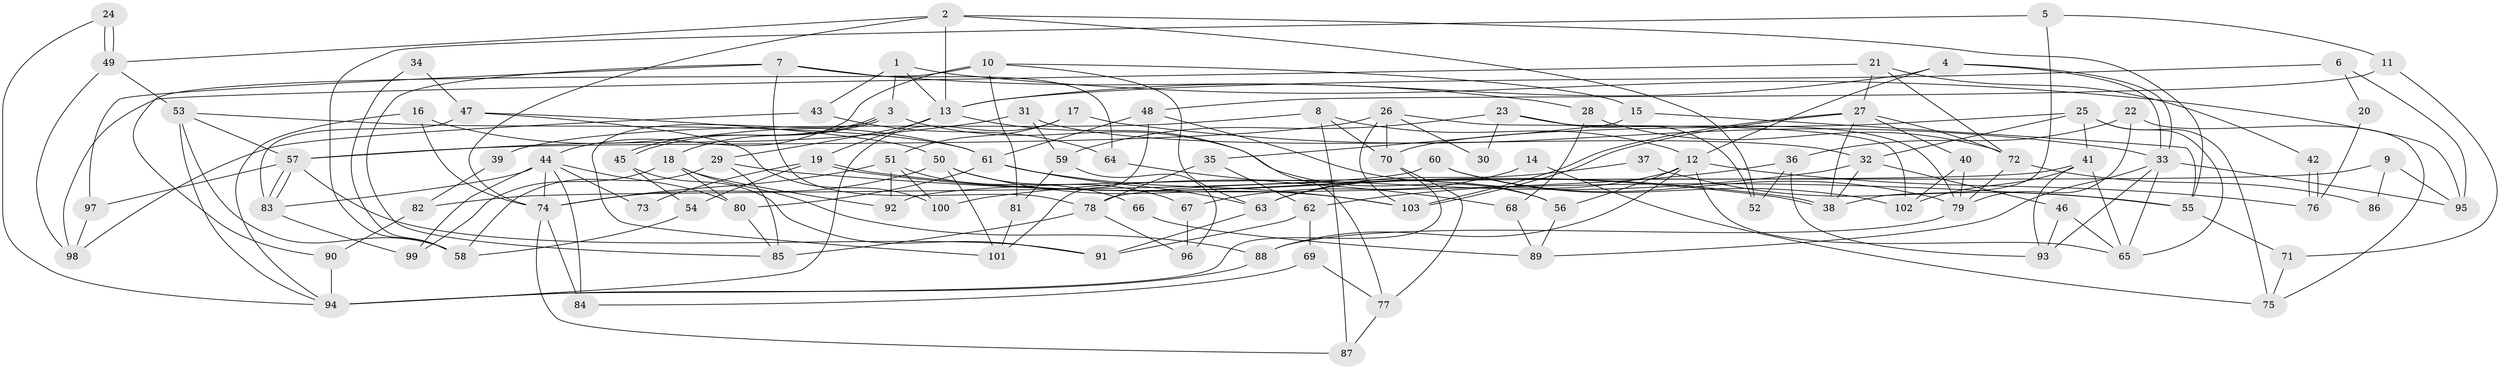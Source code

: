 // coarse degree distribution, {10: 0.09090909090909091, 19: 0.030303030303030304, 12: 0.030303030303030304, 6: 0.15151515151515152, 3: 0.18181818181818182, 7: 0.06060606060606061, 4: 0.09090909090909091, 5: 0.09090909090909091, 14: 0.030303030303030304, 9: 0.06060606060606061, 2: 0.12121212121212122, 11: 0.030303030303030304, 13: 0.030303030303030304}
// Generated by graph-tools (version 1.1) at 2025/18/03/04/25 18:18:35]
// undirected, 103 vertices, 206 edges
graph export_dot {
graph [start="1"]
  node [color=gray90,style=filled];
  1;
  2;
  3;
  4;
  5;
  6;
  7;
  8;
  9;
  10;
  11;
  12;
  13;
  14;
  15;
  16;
  17;
  18;
  19;
  20;
  21;
  22;
  23;
  24;
  25;
  26;
  27;
  28;
  29;
  30;
  31;
  32;
  33;
  34;
  35;
  36;
  37;
  38;
  39;
  40;
  41;
  42;
  43;
  44;
  45;
  46;
  47;
  48;
  49;
  50;
  51;
  52;
  53;
  54;
  55;
  56;
  57;
  58;
  59;
  60;
  61;
  62;
  63;
  64;
  65;
  66;
  67;
  68;
  69;
  70;
  71;
  72;
  73;
  74;
  75;
  76;
  77;
  78;
  79;
  80;
  81;
  82;
  83;
  84;
  85;
  86;
  87;
  88;
  89;
  90;
  91;
  92;
  93;
  94;
  95;
  96;
  97;
  98;
  99;
  100;
  101;
  102;
  103;
  1 -- 13;
  1 -- 3;
  1 -- 43;
  1 -- 95;
  2 -- 49;
  2 -- 74;
  2 -- 13;
  2 -- 52;
  2 -- 55;
  3 -- 45;
  3 -- 45;
  3 -- 56;
  3 -- 18;
  3 -- 101;
  4 -- 33;
  4 -- 33;
  4 -- 13;
  4 -- 12;
  5 -- 11;
  5 -- 38;
  5 -- 58;
  6 -- 95;
  6 -- 13;
  6 -- 20;
  7 -- 85;
  7 -- 64;
  7 -- 28;
  7 -- 78;
  7 -- 97;
  8 -- 70;
  8 -- 12;
  8 -- 39;
  8 -- 87;
  9 -- 95;
  9 -- 78;
  9 -- 86;
  10 -- 44;
  10 -- 15;
  10 -- 63;
  10 -- 81;
  10 -- 90;
  11 -- 71;
  11 -- 48;
  12 -- 63;
  12 -- 56;
  12 -- 65;
  12 -- 76;
  12 -- 88;
  13 -- 77;
  13 -- 19;
  13 -- 29;
  14 -- 67;
  14 -- 75;
  15 -- 35;
  15 -- 55;
  16 -- 94;
  16 -- 61;
  16 -- 74;
  17 -- 51;
  17 -- 94;
  17 -- 33;
  18 -- 99;
  18 -- 80;
  18 -- 88;
  18 -- 92;
  19 -- 38;
  19 -- 38;
  19 -- 54;
  19 -- 73;
  20 -- 76;
  21 -- 27;
  21 -- 72;
  21 -- 42;
  21 -- 98;
  22 -- 79;
  22 -- 36;
  22 -- 75;
  23 -- 52;
  23 -- 79;
  23 -- 30;
  23 -- 59;
  24 -- 94;
  24 -- 49;
  24 -- 49;
  25 -- 32;
  25 -- 65;
  25 -- 41;
  25 -- 70;
  25 -- 75;
  26 -- 70;
  26 -- 103;
  26 -- 30;
  26 -- 57;
  26 -- 102;
  27 -- 38;
  27 -- 103;
  27 -- 103;
  27 -- 40;
  27 -- 72;
  28 -- 72;
  28 -- 68;
  29 -- 58;
  29 -- 55;
  29 -- 85;
  31 -- 57;
  31 -- 59;
  31 -- 32;
  32 -- 46;
  32 -- 38;
  32 -- 100;
  33 -- 65;
  33 -- 89;
  33 -- 93;
  33 -- 95;
  34 -- 47;
  34 -- 58;
  35 -- 78;
  35 -- 62;
  36 -- 93;
  36 -- 62;
  36 -- 52;
  37 -- 63;
  37 -- 55;
  39 -- 82;
  40 -- 102;
  40 -- 79;
  41 -- 65;
  41 -- 92;
  41 -- 93;
  41 -- 102;
  42 -- 76;
  42 -- 76;
  43 -- 98;
  43 -- 64;
  44 -- 74;
  44 -- 80;
  44 -- 73;
  44 -- 83;
  44 -- 84;
  44 -- 99;
  45 -- 54;
  45 -- 91;
  46 -- 65;
  46 -- 93;
  47 -- 83;
  47 -- 50;
  47 -- 100;
  48 -- 101;
  48 -- 61;
  48 -- 56;
  49 -- 98;
  49 -- 53;
  50 -- 74;
  50 -- 103;
  50 -- 67;
  50 -- 101;
  51 -- 100;
  51 -- 92;
  51 -- 66;
  51 -- 74;
  53 -- 57;
  53 -- 58;
  53 -- 61;
  53 -- 94;
  54 -- 58;
  55 -- 71;
  56 -- 89;
  57 -- 83;
  57 -- 83;
  57 -- 91;
  57 -- 97;
  59 -- 81;
  59 -- 96;
  60 -- 79;
  60 -- 102;
  60 -- 82;
  61 -- 63;
  61 -- 80;
  61 -- 103;
  62 -- 69;
  62 -- 91;
  63 -- 91;
  64 -- 68;
  66 -- 89;
  67 -- 96;
  68 -- 89;
  69 -- 84;
  69 -- 77;
  70 -- 94;
  70 -- 77;
  71 -- 75;
  72 -- 79;
  72 -- 86;
  74 -- 84;
  74 -- 87;
  77 -- 87;
  78 -- 85;
  78 -- 96;
  79 -- 88;
  80 -- 85;
  81 -- 101;
  82 -- 90;
  83 -- 99;
  88 -- 94;
  90 -- 94;
  97 -- 98;
}
